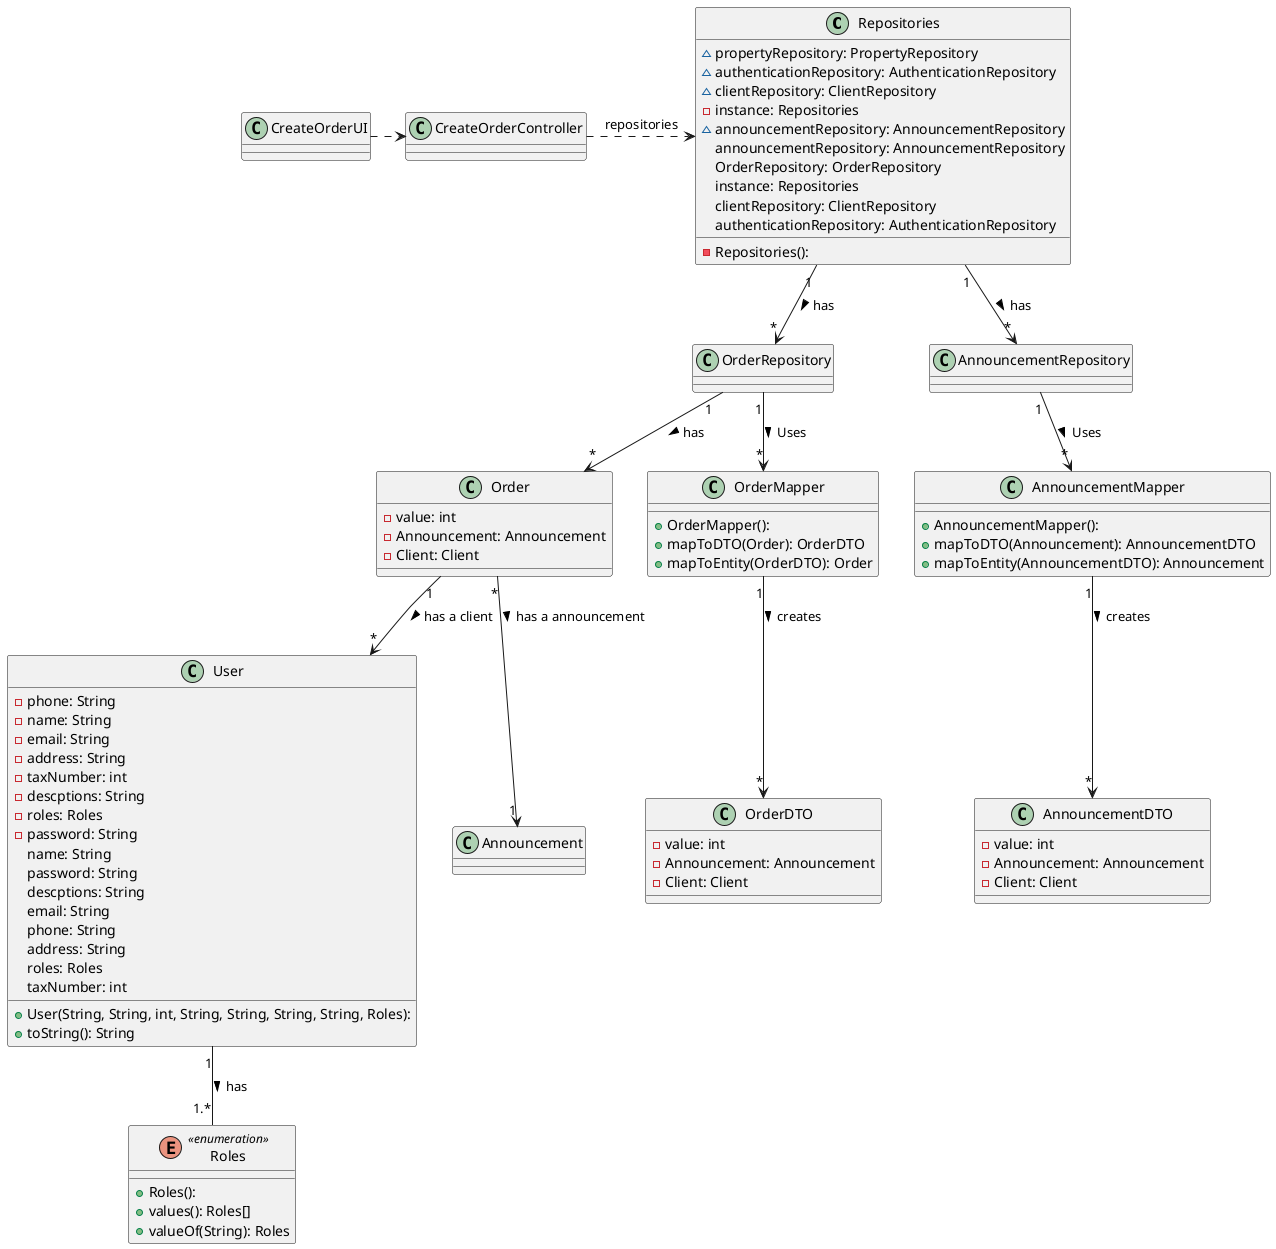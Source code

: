 @startuml
'skinparam monochrome true
skinparam packageStyle rectangle
skinparam shadowing false
skinparam linetype polyline
'skinparam linetype orto

skinparam classAttributeIconSize "2"
'left to right direction
class Repositories {
  - Repositories():
  ~ propertyRepository: PropertyRepository
  ~ authenticationRepository: AuthenticationRepository
  ~ clientRepository: ClientRepository
  - instance: Repositories
  ~ announcementRepository: AnnouncementRepository
   announcementRepository: AnnouncementRepository
   OrderRepository: OrderRepository
   instance: Repositories
   clientRepository: ClientRepository
   authenticationRepository: AuthenticationRepository
}


class User {
  + User(String, String, int, String, String, String, String, Roles):
  - phone: String
  - name: String
  - email: String
  - address: String
  - taxNumber: int
  - descptions: String
  - roles: Roles
  - password: String
  + toString(): String
   name: String
   password: String
   descptions: String
   email: String
   phone: String
   address: String
   roles: Roles
   taxNumber: int
}
enum Roles << enumeration >> {
  + Roles():
  + values(): Roles[]
  + valueOf(String): Roles
}

class CreateOrderUI{
}
class CreateOrderController{
}
class OrderRepository{
}
class Order{
    - value: int
    -Announcement: Announcement
    -Client: Client
}
class OrderDTO{
    - value: int
    -Announcement: Announcement
    -Client: Client
}

class OrderMapper{
    +OrderMapper():
    +mapToDTO(Order): OrderDTO
    +mapToEntity(OrderDTO): Order
}
class AnnouncementRepository{
}
class AnnouncementDTO{
    - value: int
    -Announcement: Announcement
    -Client: Client
}
class AnnouncementMapper{
    +AnnouncementMapper():
    +mapToDTO(Announcement): AnnouncementDTO
    +mapToEntity(AnnouncementDTO): Announcement
}

User "1"--"1.*" Roles : has >
CreateOrderController .> Repositories : repositories
CreateOrderUI .> CreateOrderController

Repositories "1" --> "*" OrderRepository : has >
Repositories "1" --> "*" AnnouncementRepository : has >
OrderRepository "1" --> "*" OrderMapper : Uses >
OrderMapper "1" --> "*" OrderDTO : creates >
AnnouncementRepository "1" --> "*" AnnouncementMapper : Uses >
AnnouncementMapper "1" --> "*" AnnouncementDTO : creates >
OrderRepository "1" --> "*" Order : has >
Order "1" --> "*" User : has a client >
Order "*" --> "1" Announcement : has a announcement >



@enduml